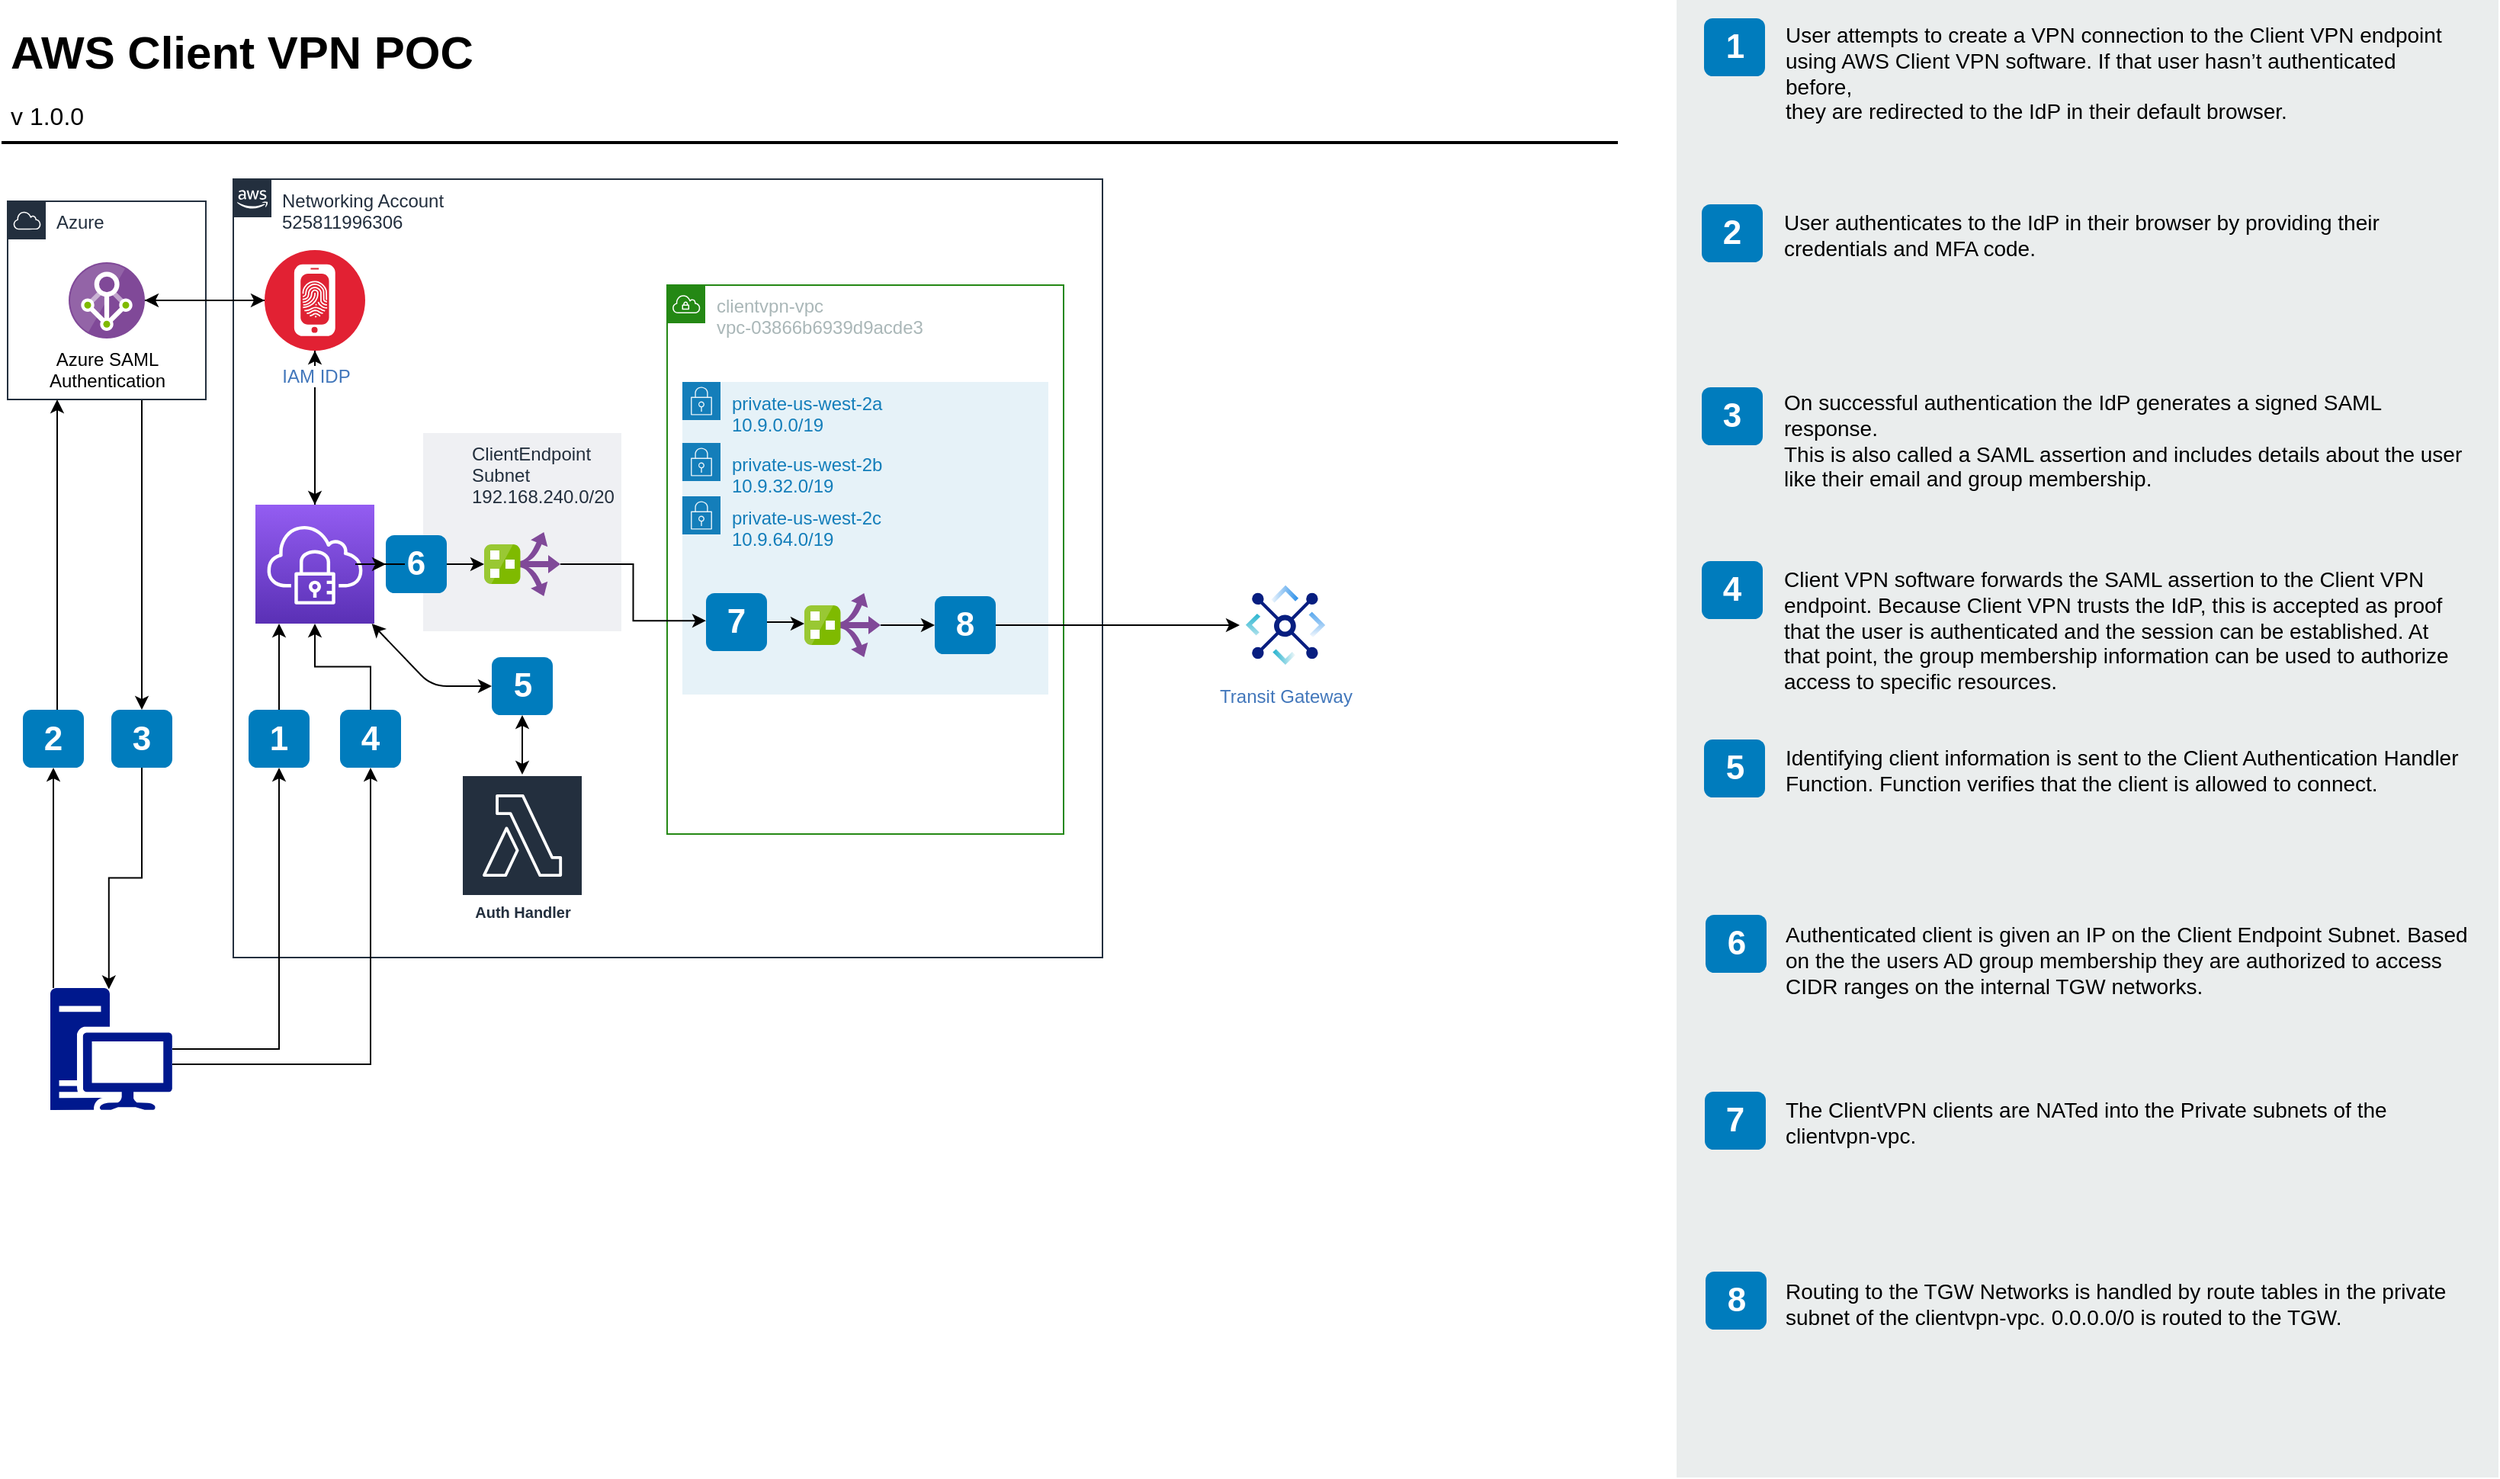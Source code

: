 <mxfile version="13.7.3" type="device"><diagram id="Ht1M8jgEwFfnCIfOTk4-" name="Page-1"><mxGraphModel dx="2102" dy="1031" grid="1" gridSize="10" guides="1" tooltips="1" connect="1" arrows="1" fold="1" page="1" pageScale="1" pageWidth="827" pageHeight="1169" math="0" shadow="0"><root><mxCell id="0"/><mxCell id="1" parent="0"/><mxCell id="6K48hsnfSxt0p9JUaYhb-8" value="ClientEndpoint&#10;Subnet&#10;192.168.240.0/20" style="fillColor=#EFF0F3;strokeColor=none;dashed=0;verticalAlign=top;fontStyle=0;fontColor=#232F3D;align=left;spacingLeft=30" vertex="1" parent="1"><mxGeometry x="284.5" y="336" width="130" height="130" as="geometry"/></mxCell><mxCell id="UEzPUAAOIrF-is8g5C7q-2" value="Networking Account&lt;br&gt;525811996306" style="points=[[0,0],[0.25,0],[0.5,0],[0.75,0],[1,0],[1,0.25],[1,0.5],[1,0.75],[1,1],[0.75,1],[0.5,1],[0.25,1],[0,1],[0,0.75],[0,0.5],[0,0.25]];outlineConnect=0;gradientColor=none;html=1;whiteSpace=wrap;fontSize=12;fontStyle=0;shape=mxgraph.aws4.group;grIcon=mxgraph.aws4.group_aws_cloud_alt;strokeColor=#232F3E;fillColor=none;verticalAlign=top;align=left;spacingLeft=30;fontColor=#232F3E;dashed=0;" parent="1" vertex="1"><mxGeometry x="160" y="169.5" width="570" height="510.5" as="geometry"/></mxCell><mxCell id="UEzPUAAOIrF-is8g5C7q-31" style="edgeStyle=orthogonalEdgeStyle;rounded=0;orthogonalLoop=1;jettySize=auto;html=1;strokeColor=#545B64;strokeWidth=2;endFill=0;endArrow=open;startArrow=none;" parent="1" target="UEzPUAAOIrF-is8g5C7q-14" edge="1"><mxGeometry relative="1" as="geometry"><mxPoint x="721.0" y="321" as="sourcePoint"/></mxGeometry></mxCell><mxCell id="UEzPUAAOIrF-is8g5C7q-32" style="edgeStyle=orthogonalEdgeStyle;rounded=0;orthogonalLoop=1;jettySize=auto;html=1;strokeColor=#545B64;strokeWidth=2;endFill=0;endArrow=open;startArrow=none;" parent="1" target="UEzPUAAOIrF-is8g5C7q-16" edge="1"><mxGeometry relative="1" as="geometry"><mxPoint x="760.0" y="360" as="sourcePoint"/></mxGeometry></mxCell><mxCell id="UEzPUAAOIrF-is8g5C7q-33" style="edgeStyle=orthogonalEdgeStyle;rounded=0;orthogonalLoop=1;jettySize=auto;html=1;strokeColor=#545B64;strokeWidth=2;endFill=0;endArrow=open;startArrow=none;" parent="1" source="UEzPUAAOIrF-is8g5C7q-15" edge="1"><mxGeometry relative="1" as="geometry"><mxPoint x="721" y="399" as="targetPoint"/></mxGeometry></mxCell><mxCell id="UEzPUAAOIrF-is8g5C7q-34" style="edgeStyle=orthogonalEdgeStyle;rounded=0;orthogonalLoop=1;jettySize=auto;html=1;strokeColor=#545B64;strokeWidth=2;endFill=0;endArrow=open;startArrow=none;" parent="1" source="UEzPUAAOIrF-is8g5C7q-15" edge="1"><mxGeometry relative="1" as="geometry"><mxPoint x="721" y="542" as="targetPoint"/></mxGeometry></mxCell><mxCell id="UEzPUAAOIrF-is8g5C7q-35" style="edgeStyle=orthogonalEdgeStyle;rounded=0;orthogonalLoop=1;jettySize=auto;html=1;strokeColor=#545B64;strokeWidth=2;endFill=0;endArrow=open;startArrow=none;" parent="1" target="UEzPUAAOIrF-is8g5C7q-17" edge="1"><mxGeometry relative="1" as="geometry"><mxPoint x="742.88" y="496" as="sourcePoint"/></mxGeometry></mxCell><mxCell id="-QjtrjUzRDEMRZ5MF8oH-47" value="AWS Client VPN POC" style="text;html=1;resizable=0;points=[];autosize=1;align=left;verticalAlign=top;spacingTop=-4;fontSize=30;fontStyle=1" parent="1" vertex="1"><mxGeometry x="12" y="65.5" width="320" height="40" as="geometry"/></mxCell><mxCell id="-QjtrjUzRDEMRZ5MF8oH-48" value="v 1.0.0" style="text;html=1;resizable=0;points=[];autosize=1;align=left;verticalAlign=top;spacingTop=-4;fontSize=16" parent="1" vertex="1"><mxGeometry x="12" y="115.5" width="60" height="20" as="geometry"/></mxCell><mxCell id="SCVMTBWpLvtzJIhz15lM-1" value="" style="line;strokeWidth=2;html=1;fontSize=14;" parent="1" vertex="1"><mxGeometry x="8" y="140.5" width="1060" height="10" as="geometry"/></mxCell><mxCell id="7OVz4w7n9kzEPWy-4BBC-3" value="" style="rounded=0;whiteSpace=wrap;html=1;fillColor=#EAEDED;fontSize=22;fontColor=#FFFFFF;strokeColor=none;labelBackgroundColor=none;" parent="1" vertex="1"><mxGeometry x="1106.5" y="52" width="539" height="969" as="geometry"/></mxCell><mxCell id="7OVz4w7n9kzEPWy-4BBC-4" value="1" style="rounded=1;whiteSpace=wrap;html=1;fillColor=#007CBD;strokeColor=none;fontColor=#FFFFFF;fontStyle=1;fontSize=22;labelBackgroundColor=none;" parent="1" vertex="1"><mxGeometry x="1124.5" y="64" width="40" height="38" as="geometry"/></mxCell><mxCell id="7OVz4w7n9kzEPWy-4BBC-5" value="2" style="rounded=1;whiteSpace=wrap;html=1;fillColor=#007CBD;strokeColor=none;fontColor=#FFFFFF;fontStyle=1;fontSize=22;labelBackgroundColor=none;" parent="1" vertex="1"><mxGeometry x="1123" y="186" width="40" height="38" as="geometry"/></mxCell><mxCell id="7OVz4w7n9kzEPWy-4BBC-6" value="3" style="rounded=1;whiteSpace=wrap;html=1;fillColor=#007CBD;strokeColor=none;fontColor=#FFFFFF;fontStyle=1;fontSize=22;labelBackgroundColor=none;" parent="1" vertex="1"><mxGeometry x="1123" y="306" width="40" height="38" as="geometry"/></mxCell><mxCell id="7OVz4w7n9kzEPWy-4BBC-7" value="4" style="rounded=1;whiteSpace=wrap;html=1;fillColor=#007CBD;strokeColor=none;fontColor=#FFFFFF;fontStyle=1;fontSize=22;labelBackgroundColor=none;" parent="1" vertex="1"><mxGeometry x="1123" y="420" width="40" height="38" as="geometry"/></mxCell><mxCell id="7OVz4w7n9kzEPWy-4BBC-8" value="5" style="rounded=1;whiteSpace=wrap;html=1;fillColor=#007CBD;strokeColor=none;fontColor=#FFFFFF;fontStyle=1;fontSize=22;labelBackgroundColor=none;" parent="1" vertex="1"><mxGeometry x="1124.5" y="537" width="40" height="38" as="geometry"/></mxCell><mxCell id="7OVz4w7n9kzEPWy-4BBC-9" value="6" style="rounded=1;whiteSpace=wrap;html=1;fillColor=#007CBD;strokeColor=none;fontColor=#FFFFFF;fontStyle=1;fontSize=22;labelBackgroundColor=none;" parent="1" vertex="1"><mxGeometry x="1125.5" y="652" width="40" height="38" as="geometry"/></mxCell><mxCell id="7OVz4w7n9kzEPWy-4BBC-10" value="7" style="rounded=1;whiteSpace=wrap;html=1;fillColor=#007CBD;strokeColor=none;fontColor=#FFFFFF;fontStyle=1;fontSize=22;labelBackgroundColor=none;" parent="1" vertex="1"><mxGeometry x="1125" y="768" width="40" height="38" as="geometry"/></mxCell><mxCell id="7OVz4w7n9kzEPWy-4BBC-11" value="8" style="rounded=1;whiteSpace=wrap;html=1;fillColor=#007CBD;strokeColor=none;fontColor=#FFFFFF;fontStyle=1;fontSize=22;labelBackgroundColor=none;" parent="1" vertex="1"><mxGeometry x="1125.5" y="886" width="40" height="38" as="geometry"/></mxCell><mxCell id="7OVz4w7n9kzEPWy-4BBC-13" value="User attempts to create a VPN connection to the Client VPN endpoint &lt;br/&gt;using AWS Client VPN software. If that user hasn’t authenticated before,&lt;br/&gt; they are redirected to the IdP in their default browser." style="text;html=1;align=left;verticalAlign=top;spacingTop=-4;fontSize=14;labelBackgroundColor=none;whiteSpace=wrap;" parent="1" vertex="1"><mxGeometry x="1176" y="63.5" width="449" height="118" as="geometry"/></mxCell><mxCell id="7OVz4w7n9kzEPWy-4BBC-14" value="User authenticates to the IdP in their browser by providing their credentials and MFA code." style="text;html=1;align=left;verticalAlign=top;spacingTop=-4;fontSize=14;labelBackgroundColor=none;whiteSpace=wrap;" parent="1" vertex="1"><mxGeometry x="1175" y="186.5" width="450" height="115" as="geometry"/></mxCell><mxCell id="7OVz4w7n9kzEPWy-4BBC-15" value="On successful authentication the IdP generates a signed SAML response. &lt;br/&gt;This is also called a SAML assertion and includes details about the user&lt;br/&gt; like their email and group membership." style="text;html=1;align=left;verticalAlign=top;spacingTop=-4;fontSize=14;labelBackgroundColor=none;whiteSpace=wrap;" parent="1" vertex="1"><mxGeometry x="1175" y="304.5" width="450" height="117" as="geometry"/></mxCell><mxCell id="7OVz4w7n9kzEPWy-4BBC-16" value="Client VPN software forwards the SAML assertion to the Client VPN &lt;br/&gt;endpoint. Because Client VPN trusts the IdP, this is accepted as proof &lt;br/&gt;that the user is authenticated and the session can be established. At &lt;br/&gt;that point, the group membership information can be used to authorize &lt;br/&gt;access to specific resources." style="text;html=1;align=left;verticalAlign=top;spacingTop=-4;fontSize=14;labelBackgroundColor=none;whiteSpace=wrap;" parent="1" vertex="1"><mxGeometry x="1175" y="420.5" width="450" height="121" as="geometry"/></mxCell><mxCell id="7OVz4w7n9kzEPWy-4BBC-17" value="&lt;span&gt;Identifying client information is sent to the Client Authentication Handler Function. Function verifies that the client is allowed to connect.&lt;/span&gt;" style="text;html=1;align=left;verticalAlign=top;spacingTop=-4;fontSize=14;labelBackgroundColor=none;whiteSpace=wrap;" parent="1" vertex="1"><mxGeometry x="1176" y="537.5" width="449" height="114" as="geometry"/></mxCell><mxCell id="7OVz4w7n9kzEPWy-4BBC-18" value="&lt;span&gt;Authenticated client is given an IP on the Client Endpoint Subnet. Based on the the users AD group membership they are authorized to access CIDR ranges on the internal TGW networks.&lt;/span&gt;" style="text;html=1;align=left;verticalAlign=top;spacingTop=-4;fontSize=14;labelBackgroundColor=none;whiteSpace=wrap;" parent="1" vertex="1"><mxGeometry x="1176" y="653.5" width="450" height="118" as="geometry"/></mxCell><mxCell id="7OVz4w7n9kzEPWy-4BBC-19" value="&lt;span&gt;The ClientVPN clients are NATed into the Private subnets of the clientvpn-vpc.&lt;/span&gt;" style="text;html=1;align=left;verticalAlign=top;spacingTop=-4;fontSize=14;labelBackgroundColor=none;whiteSpace=wrap;" parent="1" vertex="1"><mxGeometry x="1176" y="768.5" width="449" height="113" as="geometry"/></mxCell><mxCell id="7OVz4w7n9kzEPWy-4BBC-20" value="Routing to the TGW Networks is handled by route tables in the private subnet of the clientvpn-vpc. 0.0.0.0/0 is routed to the TGW." style="text;html=1;align=left;verticalAlign=top;spacingTop=-4;fontSize=14;labelBackgroundColor=none;whiteSpace=wrap;" parent="1" vertex="1"><mxGeometry x="1176" y="887.5" width="449" height="124" as="geometry"/></mxCell><mxCell id="6K48hsnfSxt0p9JUaYhb-33" style="edgeStyle=orthogonalEdgeStyle;rounded=0;orthogonalLoop=1;jettySize=auto;html=1;" edge="1" parent="1" source="6K48hsnfSxt0p9JUaYhb-1" target="6K48hsnfSxt0p9JUaYhb-29"><mxGeometry relative="1" as="geometry"><Array as="points"><mxPoint x="100" y="350"/><mxPoint x="100" y="350"/></Array></mxGeometry></mxCell><mxCell id="6K48hsnfSxt0p9JUaYhb-1" value="Azure" style="points=[[0,0],[0.25,0],[0.5,0],[0.75,0],[1,0],[1,0.25],[1,0.5],[1,0.75],[1,1],[0.75,1],[0.5,1],[0.25,1],[0,1],[0,0.75],[0,0.5],[0,0.25]];outlineConnect=0;gradientColor=none;html=1;whiteSpace=wrap;fontSize=12;fontStyle=0;shape=mxgraph.aws4.group;grIcon=mxgraph.aws4.group_aws_cloud;strokeColor=#232F3E;fillColor=none;verticalAlign=top;align=left;spacingLeft=30;fontColor=#232F3E;dashed=0;" vertex="1" parent="1"><mxGeometry x="12" y="184" width="130" height="130" as="geometry"/></mxCell><mxCell id="6K48hsnfSxt0p9JUaYhb-15" style="edgeStyle=orthogonalEdgeStyle;rounded=0;orthogonalLoop=1;jettySize=auto;html=1;" edge="1" parent="1" source="6K48hsnfSxt0p9JUaYhb-51" target="6K48hsnfSxt0p9JUaYhb-14"><mxGeometry relative="1" as="geometry"/></mxCell><mxCell id="6K48hsnfSxt0p9JUaYhb-39" style="edgeStyle=orthogonalEdgeStyle;rounded=0;orthogonalLoop=1;jettySize=auto;html=1;" edge="1" parent="1" source="6K48hsnfSxt0p9JUaYhb-2" target="6K48hsnfSxt0p9JUaYhb-37"><mxGeometry relative="1" as="geometry"/></mxCell><mxCell id="6K48hsnfSxt0p9JUaYhb-2" value="" style="outlineConnect=0;fontColor=#232F3E;gradientColor=#945DF2;gradientDirection=north;fillColor=#5A30B5;strokeColor=#ffffff;dashed=0;verticalLabelPosition=bottom;verticalAlign=top;align=center;html=1;fontSize=12;fontStyle=0;aspect=fixed;shape=mxgraph.aws4.resourceIcon;resIcon=mxgraph.aws4.client_vpn;" vertex="1" parent="1"><mxGeometry x="174.5" y="383" width="78" height="78" as="geometry"/></mxCell><mxCell id="6K48hsnfSxt0p9JUaYhb-22" style="edgeStyle=orthogonalEdgeStyle;rounded=0;orthogonalLoop=1;jettySize=auto;html=1;" edge="1" parent="1" source="6K48hsnfSxt0p9JUaYhb-23" target="6K48hsnfSxt0p9JUaYhb-2"><mxGeometry relative="1" as="geometry"><Array as="points"><mxPoint x="190" y="500"/><mxPoint x="190" y="500"/></Array></mxGeometry></mxCell><mxCell id="6K48hsnfSxt0p9JUaYhb-34" style="edgeStyle=orthogonalEdgeStyle;rounded=0;orthogonalLoop=1;jettySize=auto;html=1;" edge="1" parent="1" source="6K48hsnfSxt0p9JUaYhb-35" target="6K48hsnfSxt0p9JUaYhb-2"><mxGeometry relative="1" as="geometry"><Array as="points"/></mxGeometry></mxCell><mxCell id="6K48hsnfSxt0p9JUaYhb-3" value="" style="aspect=fixed;pointerEvents=1;shadow=0;dashed=0;html=1;strokeColor=none;labelPosition=center;verticalLabelPosition=bottom;verticalAlign=top;align=center;fillColor=#00188D;shape=mxgraph.mscae.enterprise.workstation_client" vertex="1" parent="1"><mxGeometry x="40" y="700" width="80" height="80" as="geometry"/></mxCell><mxCell id="6K48hsnfSxt0p9JUaYhb-4" value="clientvpn-vpc&lt;br&gt;vpc-03866b6939d9acde3" style="points=[[0,0],[0.25,0],[0.5,0],[0.75,0],[1,0],[1,0.25],[1,0.5],[1,0.75],[1,1],[0.75,1],[0.5,1],[0.25,1],[0,1],[0,0.75],[0,0.5],[0,0.25]];outlineConnect=0;gradientColor=none;html=1;whiteSpace=wrap;fontSize=12;fontStyle=0;shape=mxgraph.aws4.group;grIcon=mxgraph.aws4.group_vpc;strokeColor=#248814;fillColor=none;verticalAlign=top;align=left;spacingLeft=30;fontColor=#AAB7B8;dashed=0;" vertex="1" parent="1"><mxGeometry x="444.5" y="239" width="260" height="360" as="geometry"/></mxCell><mxCell id="6K48hsnfSxt0p9JUaYhb-5" value="private-us-west-2a&lt;br&gt;10.9.0.0/19" style="points=[[0,0],[0.25,0],[0.5,0],[0.75,0],[1,0],[1,0.25],[1,0.5],[1,0.75],[1,1],[0.75,1],[0.5,1],[0.25,1],[0,1],[0,0.75],[0,0.5],[0,0.25]];outlineConnect=0;gradientColor=none;html=1;whiteSpace=wrap;fontSize=12;fontStyle=0;shape=mxgraph.aws4.group;grIcon=mxgraph.aws4.group_security_group;grStroke=0;strokeColor=#147EBA;fillColor=#E6F2F8;verticalAlign=top;align=left;spacingLeft=30;fontColor=#147EBA;dashed=0;" vertex="1" parent="1"><mxGeometry x="454.5" y="302.5" width="240" height="180" as="geometry"/></mxCell><mxCell id="6K48hsnfSxt0p9JUaYhb-7" value="private-us-west-2b&lt;br&gt;10.9.32.0/19" style="points=[[0,0],[0.25,0],[0.5,0],[0.75,0],[1,0],[1,0.25],[1,0.5],[1,0.75],[1,1],[0.75,1],[0.5,1],[0.25,1],[0,1],[0,0.75],[0,0.5],[0,0.25]];outlineConnect=0;gradientColor=none;html=1;whiteSpace=wrap;fontSize=12;fontStyle=0;shape=mxgraph.aws4.group;grIcon=mxgraph.aws4.group_security_group;grStroke=0;strokeColor=#147EBA;fillColor=#E6F2F8;verticalAlign=top;align=left;spacingLeft=30;fontColor=#147EBA;dashed=0;" vertex="1" parent="1"><mxGeometry x="454.5" y="342.5" width="240" height="130" as="geometry"/></mxCell><mxCell id="6K48hsnfSxt0p9JUaYhb-6" value="private-us-west-2c&lt;br&gt;10.9.64.0/19" style="points=[[0,0],[0.25,0],[0.5,0],[0.75,0],[1,0],[1,0.25],[1,0.5],[1,0.75],[1,1],[0.75,1],[0.5,1],[0.25,1],[0,1],[0,0.75],[0,0.5],[0,0.25]];outlineConnect=0;gradientColor=none;html=1;whiteSpace=wrap;fontSize=12;fontStyle=0;shape=mxgraph.aws4.group;grIcon=mxgraph.aws4.group_security_group;grStroke=0;strokeColor=#147EBA;fillColor=#E6F2F8;verticalAlign=top;align=left;spacingLeft=30;fontColor=#147EBA;dashed=0;" vertex="1" parent="1"><mxGeometry x="454.5" y="377.5" width="240" height="130" as="geometry"/></mxCell><mxCell id="6K48hsnfSxt0p9JUaYhb-40" style="edgeStyle=orthogonalEdgeStyle;rounded=0;orthogonalLoop=1;jettySize=auto;html=1;entryX=0;entryY=0.5;entryDx=0;entryDy=0;" edge="1" parent="1" source="6K48hsnfSxt0p9JUaYhb-9" target="6K48hsnfSxt0p9JUaYhb-37"><mxGeometry relative="1" as="geometry"/></mxCell><mxCell id="6K48hsnfSxt0p9JUaYhb-9" value="Azure SAML&lt;br&gt;Authentication" style="aspect=fixed;html=1;points=[];align=center;image;fontSize=12;image=img/lib/mscae/Azure_AD_Privileged_Identity_Management.svg;" vertex="1" parent="1"><mxGeometry x="52" y="224" width="50" height="50" as="geometry"/></mxCell><mxCell id="6K48hsnfSxt0p9JUaYhb-19" style="edgeStyle=orthogonalEdgeStyle;rounded=0;orthogonalLoop=1;jettySize=auto;html=1;" edge="1" parent="1" source="6K48hsnfSxt0p9JUaYhb-55" target="6K48hsnfSxt0p9JUaYhb-18"><mxGeometry relative="1" as="geometry"/></mxCell><mxCell id="6K48hsnfSxt0p9JUaYhb-13" value="" style="aspect=fixed;html=1;points=[];align=center;image;fontSize=12;image=img/lib/mscae/Route_Filter.svg;" vertex="1" parent="1"><mxGeometry x="534.5" y="441" width="50" height="42" as="geometry"/></mxCell><mxCell id="6K48hsnfSxt0p9JUaYhb-16" style="edgeStyle=orthogonalEdgeStyle;rounded=0;orthogonalLoop=1;jettySize=auto;html=1;entryX=0;entryY=0.476;entryDx=0;entryDy=0;entryPerimeter=0;" edge="1" parent="1" source="6K48hsnfSxt0p9JUaYhb-53" target="6K48hsnfSxt0p9JUaYhb-13"><mxGeometry relative="1" as="geometry"/></mxCell><mxCell id="6K48hsnfSxt0p9JUaYhb-14" value="" style="aspect=fixed;html=1;points=[];align=center;image;fontSize=12;image=img/lib/mscae/Route_Filter.svg;" vertex="1" parent="1"><mxGeometry x="324.5" y="401" width="50" height="42" as="geometry"/></mxCell><mxCell id="6K48hsnfSxt0p9JUaYhb-18" value="Transit Gateway" style="aspect=fixed;perimeter=ellipsePerimeter;html=1;align=center;shadow=0;dashed=0;fontColor=#4277BB;labelBackgroundColor=#ffffff;fontSize=12;spacingTop=3;image;image=img/lib/ibm/vpc/TransitGateway.svg;" vertex="1" parent="1"><mxGeometry x="820" y="432" width="60" height="60" as="geometry"/></mxCell><mxCell id="6K48hsnfSxt0p9JUaYhb-23" value="1" style="rounded=1;whiteSpace=wrap;html=1;fillColor=#007CBD;strokeColor=none;fontColor=#FFFFFF;fontStyle=1;fontSize=22;labelBackgroundColor=none;" vertex="1" parent="1"><mxGeometry x="170" y="517.5" width="40" height="38" as="geometry"/></mxCell><mxCell id="6K48hsnfSxt0p9JUaYhb-24" style="edgeStyle=orthogonalEdgeStyle;rounded=0;orthogonalLoop=1;jettySize=auto;html=1;" edge="1" parent="1" source="6K48hsnfSxt0p9JUaYhb-3" target="6K48hsnfSxt0p9JUaYhb-23"><mxGeometry relative="1" as="geometry"><mxPoint x="120" y="740" as="sourcePoint"/><mxPoint x="213.5" y="461" as="targetPoint"/><Array as="points"><mxPoint x="190" y="740"/><mxPoint x="190" y="595"/></Array></mxGeometry></mxCell><mxCell id="6K48hsnfSxt0p9JUaYhb-32" style="edgeStyle=orthogonalEdgeStyle;rounded=0;orthogonalLoop=1;jettySize=auto;html=1;entryX=0.25;entryY=1;entryDx=0;entryDy=0;" edge="1" parent="1" source="6K48hsnfSxt0p9JUaYhb-26" target="6K48hsnfSxt0p9JUaYhb-1"><mxGeometry relative="1" as="geometry"><Array as="points"><mxPoint x="45" y="441"/></Array></mxGeometry></mxCell><mxCell id="6K48hsnfSxt0p9JUaYhb-26" value="2" style="rounded=1;whiteSpace=wrap;html=1;fillColor=#007CBD;strokeColor=none;fontColor=#FFFFFF;fontStyle=1;fontSize=22;labelBackgroundColor=none;" vertex="1" parent="1"><mxGeometry x="22" y="517.5" width="40" height="38" as="geometry"/></mxCell><mxCell id="6K48hsnfSxt0p9JUaYhb-27" style="edgeStyle=orthogonalEdgeStyle;rounded=0;orthogonalLoop=1;jettySize=auto;html=1;" edge="1" parent="1" source="6K48hsnfSxt0p9JUaYhb-3" target="6K48hsnfSxt0p9JUaYhb-26"><mxGeometry relative="1" as="geometry"><mxPoint x="77" y="700" as="sourcePoint"/><mxPoint x="77" y="266" as="targetPoint"/><Array as="points"><mxPoint x="42" y="640"/><mxPoint x="42" y="640"/></Array></mxGeometry></mxCell><mxCell id="6K48hsnfSxt0p9JUaYhb-31" style="edgeStyle=orthogonalEdgeStyle;rounded=0;orthogonalLoop=1;jettySize=auto;html=1;entryX=0.48;entryY=0.01;entryDx=0;entryDy=0;entryPerimeter=0;" edge="1" parent="1" source="6K48hsnfSxt0p9JUaYhb-29" target="6K48hsnfSxt0p9JUaYhb-3"><mxGeometry relative="1" as="geometry"><mxPoint x="100" y="660" as="targetPoint"/></mxGeometry></mxCell><mxCell id="6K48hsnfSxt0p9JUaYhb-29" value="3" style="rounded=1;whiteSpace=wrap;html=1;fillColor=#007CBD;strokeColor=none;fontColor=#FFFFFF;fontStyle=1;fontSize=22;labelBackgroundColor=none;" vertex="1" parent="1"><mxGeometry x="80" y="517.5" width="40" height="38" as="geometry"/></mxCell><mxCell id="6K48hsnfSxt0p9JUaYhb-35" value="4" style="rounded=1;whiteSpace=wrap;html=1;fillColor=#007CBD;strokeColor=none;fontColor=#FFFFFF;fontStyle=1;fontSize=22;labelBackgroundColor=none;" vertex="1" parent="1"><mxGeometry x="230" y="517.5" width="40" height="38" as="geometry"/></mxCell><mxCell id="6K48hsnfSxt0p9JUaYhb-36" style="edgeStyle=orthogonalEdgeStyle;rounded=0;orthogonalLoop=1;jettySize=auto;html=1;" edge="1" parent="1" source="6K48hsnfSxt0p9JUaYhb-3" target="6K48hsnfSxt0p9JUaYhb-35"><mxGeometry relative="1" as="geometry"><mxPoint x="120" y="750" as="sourcePoint"/><mxPoint x="250" y="461" as="targetPoint"/><Array as="points"><mxPoint x="250" y="750"/></Array></mxGeometry></mxCell><mxCell id="6K48hsnfSxt0p9JUaYhb-38" style="edgeStyle=orthogonalEdgeStyle;rounded=0;orthogonalLoop=1;jettySize=auto;html=1;" edge="1" parent="1" source="6K48hsnfSxt0p9JUaYhb-37" target="6K48hsnfSxt0p9JUaYhb-9"><mxGeometry relative="1" as="geometry"/></mxCell><mxCell id="6K48hsnfSxt0p9JUaYhb-41" style="edgeStyle=orthogonalEdgeStyle;rounded=0;orthogonalLoop=1;jettySize=auto;html=1;" edge="1" parent="1" source="6K48hsnfSxt0p9JUaYhb-37" target="6K48hsnfSxt0p9JUaYhb-2"><mxGeometry relative="1" as="geometry"/></mxCell><mxCell id="6K48hsnfSxt0p9JUaYhb-37" value="IAM IDP" style="aspect=fixed;perimeter=ellipsePerimeter;html=1;align=center;shadow=0;dashed=0;fontColor=#4277BB;labelBackgroundColor=#ffffff;fontSize=12;spacingTop=3;image;image=img/lib/ibm/security/identity_provider.svg;" vertex="1" parent="1"><mxGeometry x="180.5" y="216" width="66" height="66" as="geometry"/></mxCell><mxCell id="6K48hsnfSxt0p9JUaYhb-44" value="Auth Handler" style="outlineConnect=0;fontColor=#232F3E;gradientColor=none;strokeColor=#ffffff;fillColor=#232F3E;dashed=0;verticalLabelPosition=middle;verticalAlign=bottom;align=center;html=1;whiteSpace=wrap;fontSize=10;fontStyle=1;spacing=3;shape=mxgraph.aws4.productIcon;prIcon=mxgraph.aws4.lambda;" vertex="1" parent="1"><mxGeometry x="309.5" y="560" width="80" height="100" as="geometry"/></mxCell><mxCell id="6K48hsnfSxt0p9JUaYhb-46" value="5" style="rounded=1;whiteSpace=wrap;html=1;fillColor=#007CBD;strokeColor=none;fontColor=#FFFFFF;fontStyle=1;fontSize=22;labelBackgroundColor=none;" vertex="1" parent="1"><mxGeometry x="329.5" y="483" width="40" height="38" as="geometry"/></mxCell><mxCell id="6K48hsnfSxt0p9JUaYhb-48" value="" style="endArrow=classic;startArrow=classic;html=1;" edge="1" parent="1" source="6K48hsnfSxt0p9JUaYhb-2" target="6K48hsnfSxt0p9JUaYhb-46"><mxGeometry width="50" height="50" relative="1" as="geometry"><mxPoint x="750" y="530" as="sourcePoint"/><mxPoint x="800" y="480" as="targetPoint"/><Array as="points"><mxPoint x="290" y="502"/></Array></mxGeometry></mxCell><mxCell id="6K48hsnfSxt0p9JUaYhb-50" value="" style="endArrow=classic;startArrow=classic;html=1;entryX=0.5;entryY=1;entryDx=0;entryDy=0;" edge="1" parent="1" source="6K48hsnfSxt0p9JUaYhb-44" target="6K48hsnfSxt0p9JUaYhb-46"><mxGeometry width="50" height="50" relative="1" as="geometry"><mxPoint x="750" y="530" as="sourcePoint"/><mxPoint x="800" y="480" as="targetPoint"/></mxGeometry></mxCell><mxCell id="6K48hsnfSxt0p9JUaYhb-51" value="6" style="rounded=1;whiteSpace=wrap;html=1;fillColor=#007CBD;strokeColor=none;fontColor=#FFFFFF;fontStyle=1;fontSize=22;labelBackgroundColor=none;" vertex="1" parent="1"><mxGeometry x="260" y="403" width="40" height="38" as="geometry"/></mxCell><mxCell id="6K48hsnfSxt0p9JUaYhb-52" style="edgeStyle=orthogonalEdgeStyle;rounded=0;orthogonalLoop=1;jettySize=auto;html=1;" edge="1" parent="1" source="6K48hsnfSxt0p9JUaYhb-2" target="6K48hsnfSxt0p9JUaYhb-51"><mxGeometry relative="1" as="geometry"><mxPoint x="252.5" y="422" as="sourcePoint"/><mxPoint x="324.5" y="422" as="targetPoint"/></mxGeometry></mxCell><mxCell id="6K48hsnfSxt0p9JUaYhb-53" value="7" style="rounded=1;whiteSpace=wrap;html=1;fillColor=#007CBD;strokeColor=none;fontColor=#FFFFFF;fontStyle=1;fontSize=22;labelBackgroundColor=none;" vertex="1" parent="1"><mxGeometry x="470" y="441" width="40" height="38" as="geometry"/></mxCell><mxCell id="6K48hsnfSxt0p9JUaYhb-54" style="edgeStyle=orthogonalEdgeStyle;rounded=0;orthogonalLoop=1;jettySize=auto;html=1;entryX=0;entryY=0.476;entryDx=0;entryDy=0;entryPerimeter=0;" edge="1" parent="1" source="6K48hsnfSxt0p9JUaYhb-14" target="6K48hsnfSxt0p9JUaYhb-53"><mxGeometry relative="1" as="geometry"><mxPoint x="374.5" y="422" as="sourcePoint"/><mxPoint x="534.5" y="460.992" as="targetPoint"/></mxGeometry></mxCell><mxCell id="6K48hsnfSxt0p9JUaYhb-55" value="8" style="rounded=1;whiteSpace=wrap;html=1;fillColor=#007CBD;strokeColor=none;fontColor=#FFFFFF;fontStyle=1;fontSize=22;labelBackgroundColor=none;" vertex="1" parent="1"><mxGeometry x="620" y="443" width="40" height="38" as="geometry"/></mxCell><mxCell id="6K48hsnfSxt0p9JUaYhb-56" style="edgeStyle=orthogonalEdgeStyle;rounded=0;orthogonalLoop=1;jettySize=auto;html=1;" edge="1" parent="1" source="6K48hsnfSxt0p9JUaYhb-13" target="6K48hsnfSxt0p9JUaYhb-55"><mxGeometry relative="1" as="geometry"><mxPoint x="584.5" y="462" as="sourcePoint"/><mxPoint x="820" y="462" as="targetPoint"/></mxGeometry></mxCell></root></mxGraphModel></diagram></mxfile>